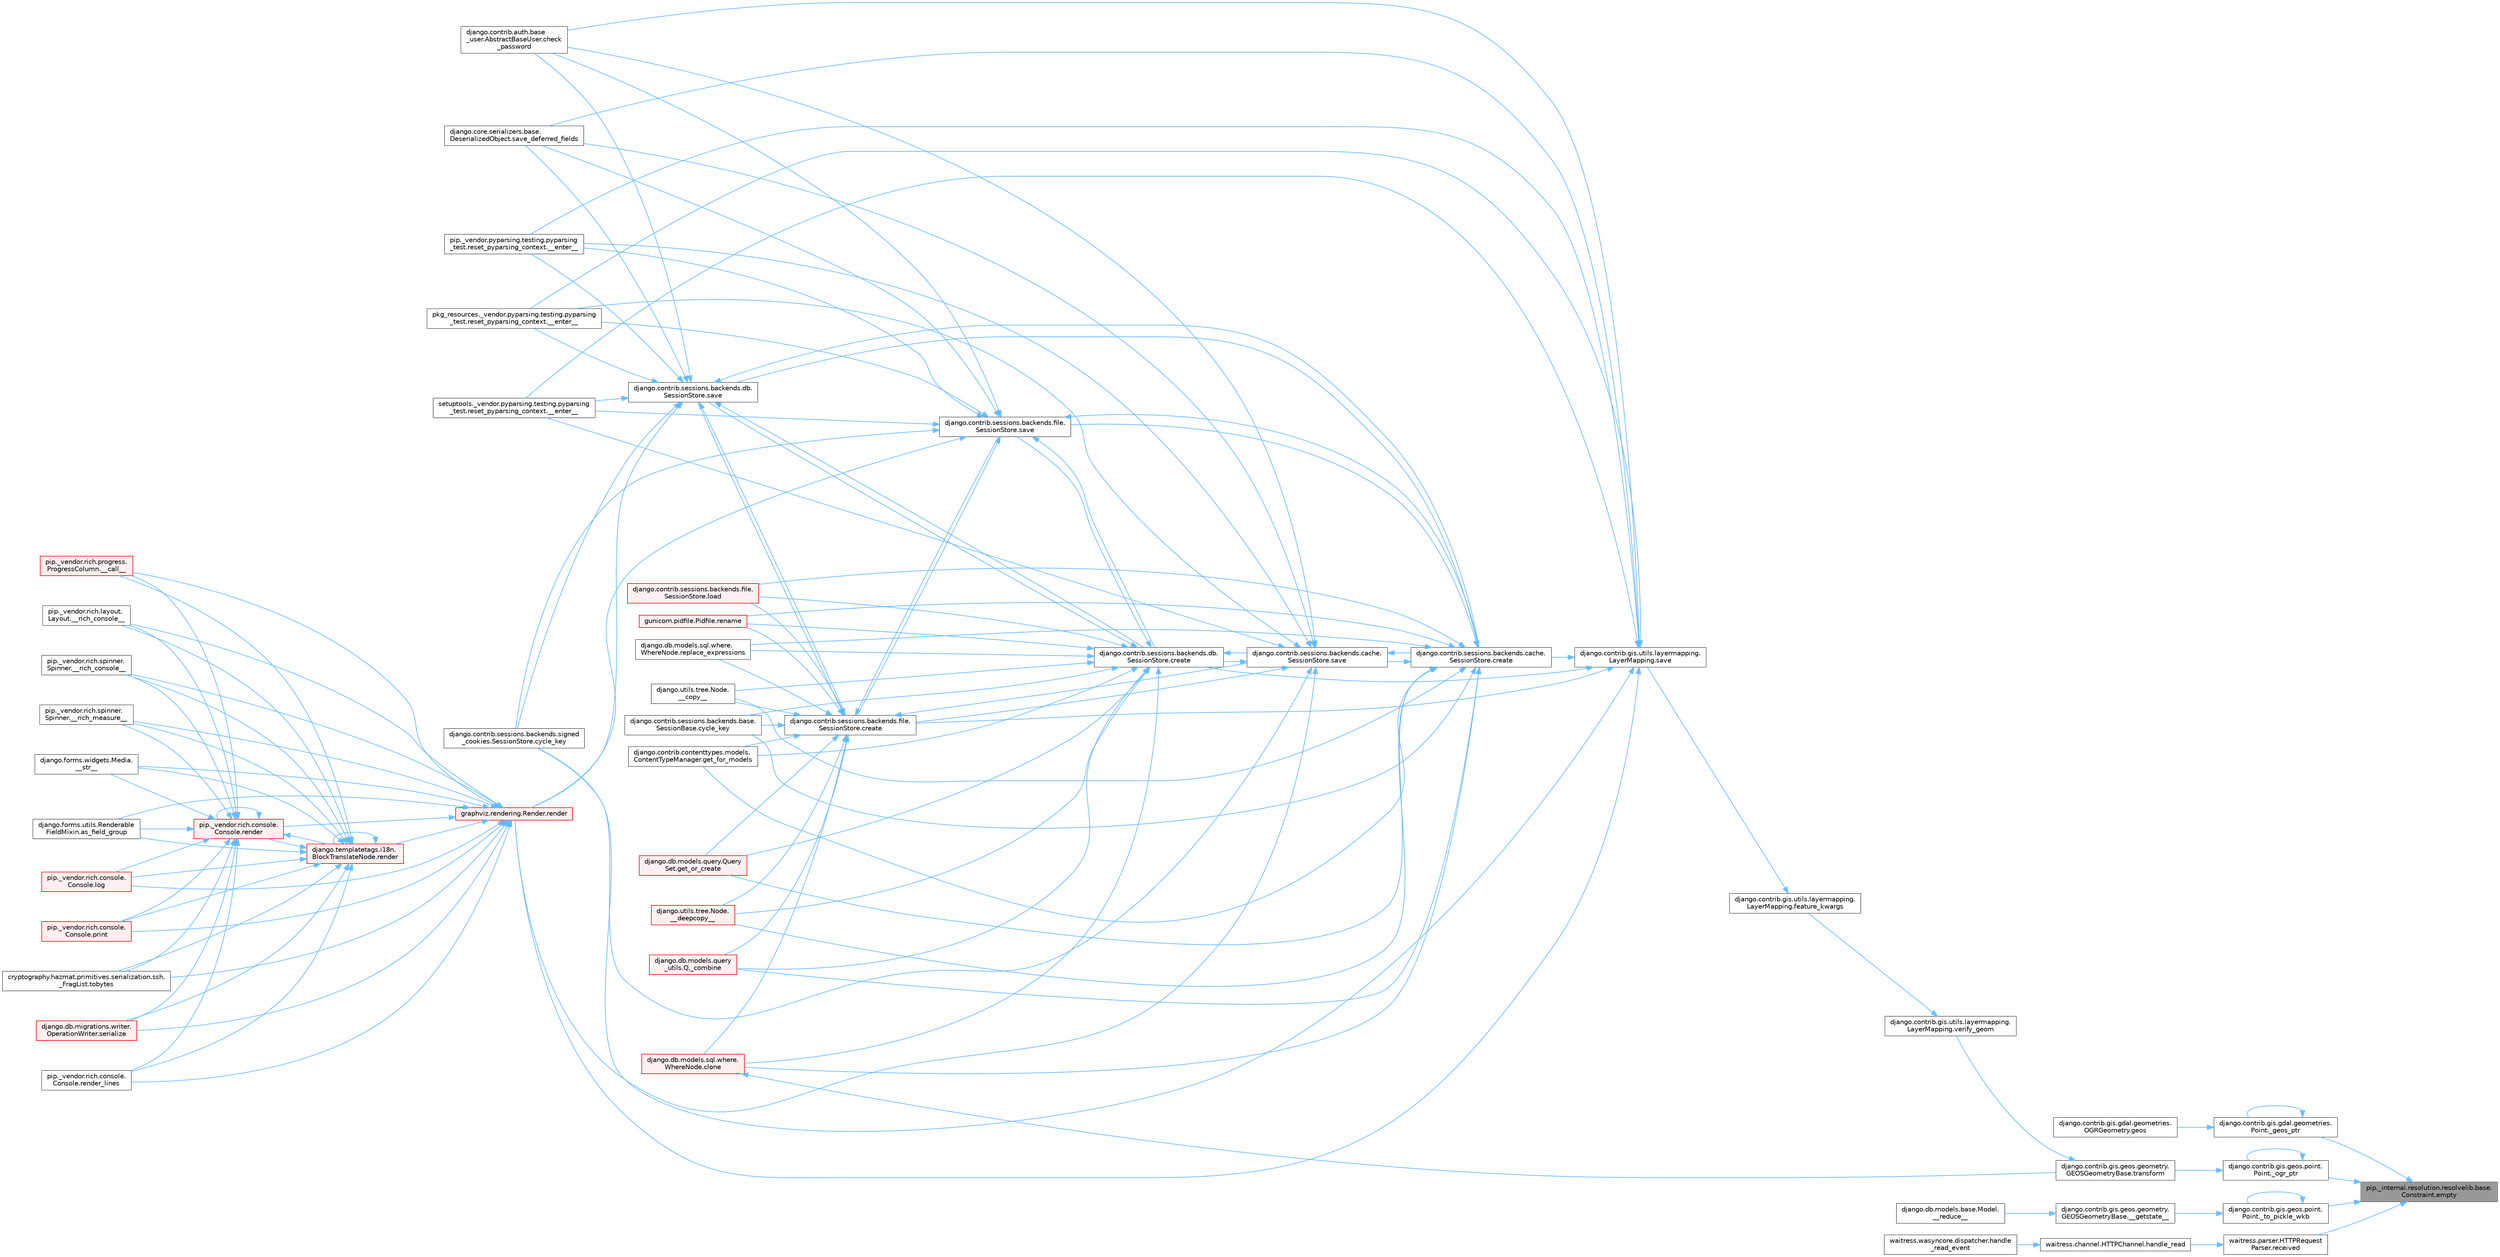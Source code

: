 digraph "pip._internal.resolution.resolvelib.base.Constraint.empty"
{
 // LATEX_PDF_SIZE
  bgcolor="transparent";
  edge [fontname=Helvetica,fontsize=10,labelfontname=Helvetica,labelfontsize=10];
  node [fontname=Helvetica,fontsize=10,shape=box,height=0.2,width=0.4];
  rankdir="RL";
  Node1 [id="Node000001",label="pip._internal.resolution.resolvelib.base.\lConstraint.empty",height=0.2,width=0.4,color="gray40", fillcolor="grey60", style="filled", fontcolor="black",tooltip=" "];
  Node1 -> Node2 [id="edge1_Node000001_Node000002",dir="back",color="steelblue1",style="solid",tooltip=" "];
  Node2 [id="Node000002",label="django.contrib.gis.gdal.geometries.\lPoint._geos_ptr",height=0.2,width=0.4,color="grey40", fillcolor="white", style="filled",URL="$classdjango_1_1contrib_1_1gis_1_1gdal_1_1geometries_1_1_point.html#af1600f2ee6a2af5ba2c22a95d33135fc",tooltip=" "];
  Node2 -> Node2 [id="edge2_Node000002_Node000002",dir="back",color="steelblue1",style="solid",tooltip=" "];
  Node2 -> Node3 [id="edge3_Node000002_Node000003",dir="back",color="steelblue1",style="solid",tooltip=" "];
  Node3 [id="Node000003",label="django.contrib.gis.gdal.geometries.\lOGRGeometry.geos",height=0.2,width=0.4,color="grey40", fillcolor="white", style="filled",URL="$classdjango_1_1contrib_1_1gis_1_1gdal_1_1geometries_1_1_o_g_r_geometry.html#aab7929a41203ad04ff57c8ba84b469ba",tooltip=" "];
  Node1 -> Node4 [id="edge4_Node000001_Node000004",dir="back",color="steelblue1",style="solid",tooltip=" "];
  Node4 [id="Node000004",label="django.contrib.gis.geos.point.\lPoint._ogr_ptr",height=0.2,width=0.4,color="grey40", fillcolor="white", style="filled",URL="$classdjango_1_1contrib_1_1gis_1_1geos_1_1point_1_1_point.html#a4815f117f1329a658e15e16e8065b8df",tooltip=" "];
  Node4 -> Node4 [id="edge5_Node000004_Node000004",dir="back",color="steelblue1",style="solid",tooltip=" "];
  Node4 -> Node5 [id="edge6_Node000004_Node000005",dir="back",color="steelblue1",style="solid",tooltip=" "];
  Node5 [id="Node000005",label="django.contrib.gis.geos.geometry.\lGEOSGeometryBase.transform",height=0.2,width=0.4,color="grey40", fillcolor="white", style="filled",URL="$classdjango_1_1contrib_1_1gis_1_1geos_1_1geometry_1_1_g_e_o_s_geometry_base.html#aeaa8ab6c866c4423240e0e096ffa8975",tooltip=" "];
  Node5 -> Node6 [id="edge7_Node000005_Node000006",dir="back",color="steelblue1",style="solid",tooltip=" "];
  Node6 [id="Node000006",label="django.contrib.gis.utils.layermapping.\lLayerMapping.verify_geom",height=0.2,width=0.4,color="grey40", fillcolor="white", style="filled",URL="$classdjango_1_1contrib_1_1gis_1_1utils_1_1layermapping_1_1_layer_mapping.html#af91521785f7bfa0738fa8b3c0056f823",tooltip=" "];
  Node6 -> Node7 [id="edge8_Node000006_Node000007",dir="back",color="steelblue1",style="solid",tooltip=" "];
  Node7 [id="Node000007",label="django.contrib.gis.utils.layermapping.\lLayerMapping.feature_kwargs",height=0.2,width=0.4,color="grey40", fillcolor="white", style="filled",URL="$classdjango_1_1contrib_1_1gis_1_1utils_1_1layermapping_1_1_layer_mapping.html#a2e4aa507355c0e3b3da72dde9a9284b0",tooltip=" "];
  Node7 -> Node8 [id="edge9_Node000007_Node000008",dir="back",color="steelblue1",style="solid",tooltip=" "];
  Node8 [id="Node000008",label="django.contrib.gis.utils.layermapping.\lLayerMapping.save",height=0.2,width=0.4,color="grey40", fillcolor="white", style="filled",URL="$classdjango_1_1contrib_1_1gis_1_1utils_1_1layermapping_1_1_layer_mapping.html#a1a9d38ca8cbbb0a16d032c0bd52b671d",tooltip=" "];
  Node8 -> Node9 [id="edge10_Node000008_Node000009",dir="back",color="steelblue1",style="solid",tooltip=" "];
  Node9 [id="Node000009",label="pip._vendor.pyparsing.testing.pyparsing\l_test.reset_pyparsing_context.__enter__",height=0.2,width=0.4,color="grey40", fillcolor="white", style="filled",URL="$classpip_1_1__vendor_1_1pyparsing_1_1testing_1_1pyparsing__test_1_1reset__pyparsing__context.html#a3d39d97a0d95a9b46c987e6dff52b7c0",tooltip=" "];
  Node8 -> Node10 [id="edge11_Node000008_Node000010",dir="back",color="steelblue1",style="solid",tooltip=" "];
  Node10 [id="Node000010",label="pkg_resources._vendor.pyparsing.testing.pyparsing\l_test.reset_pyparsing_context.__enter__",height=0.2,width=0.4,color="grey40", fillcolor="white", style="filled",URL="$classpkg__resources_1_1__vendor_1_1pyparsing_1_1testing_1_1pyparsing__test_1_1reset__pyparsing__context.html#a8d8360c033ccc7296fb9323a07cdeb25",tooltip=" "];
  Node8 -> Node11 [id="edge12_Node000008_Node000011",dir="back",color="steelblue1",style="solid",tooltip=" "];
  Node11 [id="Node000011",label="setuptools._vendor.pyparsing.testing.pyparsing\l_test.reset_pyparsing_context.__enter__",height=0.2,width=0.4,color="grey40", fillcolor="white", style="filled",URL="$classsetuptools_1_1__vendor_1_1pyparsing_1_1testing_1_1pyparsing__test_1_1reset__pyparsing__context.html#a436e2ea8355c86505c8cfdae81714c7c",tooltip=" "];
  Node8 -> Node12 [id="edge13_Node000008_Node000012",dir="back",color="steelblue1",style="solid",tooltip=" "];
  Node12 [id="Node000012",label="django.contrib.auth.base\l_user.AbstractBaseUser.check\l_password",height=0.2,width=0.4,color="grey40", fillcolor="white", style="filled",URL="$classdjango_1_1contrib_1_1auth_1_1base__user_1_1_abstract_base_user.html#aaa9bb7fa5353bc1917dbd7f87b63321a",tooltip=" "];
  Node8 -> Node13 [id="edge14_Node000008_Node000013",dir="back",color="steelblue1",style="solid",tooltip=" "];
  Node13 [id="Node000013",label="django.contrib.sessions.backends.cache.\lSessionStore.create",height=0.2,width=0.4,color="grey40", fillcolor="white", style="filled",URL="$classdjango_1_1contrib_1_1sessions_1_1backends_1_1cache_1_1_session_store.html#a38c9efbdb5115fd1820ae198b767c39c",tooltip=" "];
  Node13 -> Node14 [id="edge15_Node000013_Node000014",dir="back",color="steelblue1",style="solid",tooltip=" "];
  Node14 [id="Node000014",label="django.utils.tree.Node.\l__copy__",height=0.2,width=0.4,color="grey40", fillcolor="white", style="filled",URL="$classdjango_1_1utils_1_1tree_1_1_node.html#abae878f6b4500b8b241c23d8fac46e63",tooltip=" "];
  Node13 -> Node15 [id="edge16_Node000013_Node000015",dir="back",color="steelblue1",style="solid",tooltip=" "];
  Node15 [id="Node000015",label="django.utils.tree.Node.\l__deepcopy__",height=0.2,width=0.4,color="red", fillcolor="#FFF0F0", style="filled",URL="$classdjango_1_1utils_1_1tree_1_1_node.html#a38840c46ded3963808edbeec90765d6b",tooltip=" "];
  Node13 -> Node158 [id="edge17_Node000013_Node000158",dir="back",color="steelblue1",style="solid",tooltip=" "];
  Node158 [id="Node000158",label="django.db.models.query\l_utils.Q._combine",height=0.2,width=0.4,color="red", fillcolor="#FFF0F0", style="filled",URL="$classdjango_1_1db_1_1models_1_1query__utils_1_1_q.html#ade621b98231b73615e1aa3a726560c55",tooltip=" "];
  Node13 -> Node306 [id="edge18_Node000013_Node000306",dir="back",color="steelblue1",style="solid",tooltip=" "];
  Node306 [id="Node000306",label="django.db.models.sql.where.\lWhereNode.clone",height=0.2,width=0.4,color="red", fillcolor="#FFF0F0", style="filled",URL="$classdjango_1_1db_1_1models_1_1sql_1_1where_1_1_where_node.html#a0faff63950b774ce4ad391ea1f6b6d2c",tooltip=" "];
  Node306 -> Node5 [id="edge19_Node000306_Node000005",dir="back",color="steelblue1",style="solid",tooltip=" "];
  Node13 -> Node36 [id="edge20_Node000013_Node000036",dir="back",color="steelblue1",style="solid",tooltip=" "];
  Node36 [id="Node000036",label="django.contrib.sessions.backends.base.\lSessionBase.cycle_key",height=0.2,width=0.4,color="grey40", fillcolor="white", style="filled",URL="$classdjango_1_1contrib_1_1sessions_1_1backends_1_1base_1_1_session_base.html#a6955e9bebe4e5b7d463bccfcf9181016",tooltip=" "];
  Node13 -> Node340 [id="edge21_Node000013_Node000340",dir="back",color="steelblue1",style="solid",tooltip=" "];
  Node340 [id="Node000340",label="django.contrib.contenttypes.models.\lContentTypeManager.get_for_models",height=0.2,width=0.4,color="grey40", fillcolor="white", style="filled",URL="$classdjango_1_1contrib_1_1contenttypes_1_1models_1_1_content_type_manager.html#a541a2e215680799739b6f8c1b19ddda4",tooltip=" "];
  Node13 -> Node341 [id="edge22_Node000013_Node000341",dir="back",color="steelblue1",style="solid",tooltip=" "];
  Node341 [id="Node000341",label="django.db.models.query.Query\lSet.get_or_create",height=0.2,width=0.4,color="red", fillcolor="#FFF0F0", style="filled",URL="$classdjango_1_1db_1_1models_1_1query_1_1_query_set.html#a0f727927ec4d1b9f3087b831cc911c59",tooltip=" "];
  Node13 -> Node323 [id="edge23_Node000013_Node000323",dir="back",color="steelblue1",style="solid",tooltip=" "];
  Node323 [id="Node000323",label="django.contrib.sessions.backends.file.\lSessionStore.load",height=0.2,width=0.4,color="red", fillcolor="#FFF0F0", style="filled",URL="$classdjango_1_1contrib_1_1sessions_1_1backends_1_1file_1_1_session_store.html#a408fa63512306fbaa7bbb62742f0295f",tooltip=" "];
  Node13 -> Node343 [id="edge24_Node000013_Node000343",dir="back",color="steelblue1",style="solid",tooltip=" "];
  Node343 [id="Node000343",label="gunicorn.pidfile.Pidfile.rename",height=0.2,width=0.4,color="red", fillcolor="#FFF0F0", style="filled",URL="$classgunicorn_1_1pidfile_1_1_pidfile.html#af03623bf56b92f594700ba5e5f25bc76",tooltip=" "];
  Node13 -> Node345 [id="edge25_Node000013_Node000345",dir="back",color="steelblue1",style="solid",tooltip=" "];
  Node345 [id="Node000345",label="django.db.models.sql.where.\lWhereNode.replace_expressions",height=0.2,width=0.4,color="grey40", fillcolor="white", style="filled",URL="$classdjango_1_1db_1_1models_1_1sql_1_1where_1_1_where_node.html#a1cc3580a7f4a51605b52ae4a9653b3ac",tooltip=" "];
  Node13 -> Node346 [id="edge26_Node000013_Node000346",dir="back",color="steelblue1",style="solid",tooltip=" "];
  Node346 [id="Node000346",label="django.contrib.sessions.backends.cache.\lSessionStore.save",height=0.2,width=0.4,color="grey40", fillcolor="white", style="filled",URL="$classdjango_1_1contrib_1_1sessions_1_1backends_1_1cache_1_1_session_store.html#a67e81d959c24e3a84b1e755a9a861c53",tooltip=" "];
  Node346 -> Node9 [id="edge27_Node000346_Node000009",dir="back",color="steelblue1",style="solid",tooltip=" "];
  Node346 -> Node10 [id="edge28_Node000346_Node000010",dir="back",color="steelblue1",style="solid",tooltip=" "];
  Node346 -> Node11 [id="edge29_Node000346_Node000011",dir="back",color="steelblue1",style="solid",tooltip=" "];
  Node346 -> Node12 [id="edge30_Node000346_Node000012",dir="back",color="steelblue1",style="solid",tooltip=" "];
  Node346 -> Node13 [id="edge31_Node000346_Node000013",dir="back",color="steelblue1",style="solid",tooltip=" "];
  Node346 -> Node305 [id="edge32_Node000346_Node000305",dir="back",color="steelblue1",style="solid",tooltip=" "];
  Node305 [id="Node000305",label="django.contrib.sessions.backends.db.\lSessionStore.create",height=0.2,width=0.4,color="grey40", fillcolor="white", style="filled",URL="$classdjango_1_1contrib_1_1sessions_1_1backends_1_1db_1_1_session_store.html#a4a98c0168c61e75be58e279660aa6ce4",tooltip=" "];
  Node305 -> Node14 [id="edge33_Node000305_Node000014",dir="back",color="steelblue1",style="solid",tooltip=" "];
  Node305 -> Node15 [id="edge34_Node000305_Node000015",dir="back",color="steelblue1",style="solid",tooltip=" "];
  Node305 -> Node158 [id="edge35_Node000305_Node000158",dir="back",color="steelblue1",style="solid",tooltip=" "];
  Node305 -> Node306 [id="edge36_Node000305_Node000306",dir="back",color="steelblue1",style="solid",tooltip=" "];
  Node305 -> Node36 [id="edge37_Node000305_Node000036",dir="back",color="steelblue1",style="solid",tooltip=" "];
  Node305 -> Node340 [id="edge38_Node000305_Node000340",dir="back",color="steelblue1",style="solid",tooltip=" "];
  Node305 -> Node341 [id="edge39_Node000305_Node000341",dir="back",color="steelblue1",style="solid",tooltip=" "];
  Node305 -> Node323 [id="edge40_Node000305_Node000323",dir="back",color="steelblue1",style="solid",tooltip=" "];
  Node305 -> Node343 [id="edge41_Node000305_Node000343",dir="back",color="steelblue1",style="solid",tooltip=" "];
  Node305 -> Node345 [id="edge42_Node000305_Node000345",dir="back",color="steelblue1",style="solid",tooltip=" "];
  Node305 -> Node346 [id="edge43_Node000305_Node000346",dir="back",color="steelblue1",style="solid",tooltip=" "];
  Node305 -> Node304 [id="edge44_Node000305_Node000304",dir="back",color="steelblue1",style="solid",tooltip=" "];
  Node304 [id="Node000304",label="django.contrib.sessions.backends.db.\lSessionStore.save",height=0.2,width=0.4,color="grey40", fillcolor="white", style="filled",URL="$classdjango_1_1contrib_1_1sessions_1_1backends_1_1db_1_1_session_store.html#a68a6b4f159bd3dc969ec80b34c1622af",tooltip=" "];
  Node304 -> Node9 [id="edge45_Node000304_Node000009",dir="back",color="steelblue1",style="solid",tooltip=" "];
  Node304 -> Node10 [id="edge46_Node000304_Node000010",dir="back",color="steelblue1",style="solid",tooltip=" "];
  Node304 -> Node11 [id="edge47_Node000304_Node000011",dir="back",color="steelblue1",style="solid",tooltip=" "];
  Node304 -> Node12 [id="edge48_Node000304_Node000012",dir="back",color="steelblue1",style="solid",tooltip=" "];
  Node304 -> Node13 [id="edge49_Node000304_Node000013",dir="back",color="steelblue1",style="solid",tooltip=" "];
  Node304 -> Node305 [id="edge50_Node000304_Node000305",dir="back",color="steelblue1",style="solid",tooltip=" "];
  Node304 -> Node339 [id="edge51_Node000304_Node000339",dir="back",color="steelblue1",style="solid",tooltip=" "];
  Node339 [id="Node000339",label="django.contrib.sessions.backends.file.\lSessionStore.create",height=0.2,width=0.4,color="grey40", fillcolor="white", style="filled",URL="$classdjango_1_1contrib_1_1sessions_1_1backends_1_1file_1_1_session_store.html#a6624db6a37dfff490f837047e0a60dda",tooltip=" "];
  Node339 -> Node14 [id="edge52_Node000339_Node000014",dir="back",color="steelblue1",style="solid",tooltip=" "];
  Node339 -> Node15 [id="edge53_Node000339_Node000015",dir="back",color="steelblue1",style="solid",tooltip=" "];
  Node339 -> Node158 [id="edge54_Node000339_Node000158",dir="back",color="steelblue1",style="solid",tooltip=" "];
  Node339 -> Node306 [id="edge55_Node000339_Node000306",dir="back",color="steelblue1",style="solid",tooltip=" "];
  Node339 -> Node36 [id="edge56_Node000339_Node000036",dir="back",color="steelblue1",style="solid",tooltip=" "];
  Node339 -> Node340 [id="edge57_Node000339_Node000340",dir="back",color="steelblue1",style="solid",tooltip=" "];
  Node339 -> Node341 [id="edge58_Node000339_Node000341",dir="back",color="steelblue1",style="solid",tooltip=" "];
  Node339 -> Node323 [id="edge59_Node000339_Node000323",dir="back",color="steelblue1",style="solid",tooltip=" "];
  Node339 -> Node343 [id="edge60_Node000339_Node000343",dir="back",color="steelblue1",style="solid",tooltip=" "];
  Node339 -> Node345 [id="edge61_Node000339_Node000345",dir="back",color="steelblue1",style="solid",tooltip=" "];
  Node339 -> Node346 [id="edge62_Node000339_Node000346",dir="back",color="steelblue1",style="solid",tooltip=" "];
  Node339 -> Node304 [id="edge63_Node000339_Node000304",dir="back",color="steelblue1",style="solid",tooltip=" "];
  Node339 -> Node1130 [id="edge64_Node000339_Node001130",dir="back",color="steelblue1",style="solid",tooltip=" "];
  Node1130 [id="Node001130",label="django.contrib.sessions.backends.file.\lSessionStore.save",height=0.2,width=0.4,color="grey40", fillcolor="white", style="filled",URL="$classdjango_1_1contrib_1_1sessions_1_1backends_1_1file_1_1_session_store.html#af170f9c112376eb1627509287bf9620f",tooltip=" "];
  Node1130 -> Node9 [id="edge65_Node001130_Node000009",dir="back",color="steelblue1",style="solid",tooltip=" "];
  Node1130 -> Node10 [id="edge66_Node001130_Node000010",dir="back",color="steelblue1",style="solid",tooltip=" "];
  Node1130 -> Node11 [id="edge67_Node001130_Node000011",dir="back",color="steelblue1",style="solid",tooltip=" "];
  Node1130 -> Node12 [id="edge68_Node001130_Node000012",dir="back",color="steelblue1",style="solid",tooltip=" "];
  Node1130 -> Node13 [id="edge69_Node001130_Node000013",dir="back",color="steelblue1",style="solid",tooltip=" "];
  Node1130 -> Node305 [id="edge70_Node001130_Node000305",dir="back",color="steelblue1",style="solid",tooltip=" "];
  Node1130 -> Node339 [id="edge71_Node001130_Node000339",dir="back",color="steelblue1",style="solid",tooltip=" "];
  Node1130 -> Node347 [id="edge72_Node001130_Node000347",dir="back",color="steelblue1",style="solid",tooltip=" "];
  Node347 [id="Node000347",label="django.contrib.sessions.backends.signed\l_cookies.SessionStore.cycle_key",height=0.2,width=0.4,color="grey40", fillcolor="white", style="filled",URL="$classdjango_1_1contrib_1_1sessions_1_1backends_1_1signed__cookies_1_1_session_store.html#abf8e71313b847459c30f19e691c25a93",tooltip=" "];
  Node1130 -> Node348 [id="edge73_Node001130_Node000348",dir="back",color="steelblue1",style="solid",tooltip=" "];
  Node348 [id="Node000348",label="graphviz.rendering.Render.render",height=0.2,width=0.4,color="red", fillcolor="#FFF0F0", style="filled",URL="$classgraphviz_1_1rendering_1_1_render.html#a0249d6538d64a6b59b1bed64d4636456",tooltip=" "];
  Node348 -> Node349 [id="edge74_Node000348_Node000349",dir="back",color="steelblue1",style="solid",tooltip=" "];
  Node349 [id="Node000349",label="pip._vendor.rich.progress.\lProgressColumn.__call__",height=0.2,width=0.4,color="red", fillcolor="#FFF0F0", style="filled",URL="$classpip_1_1__vendor_1_1rich_1_1progress_1_1_progress_column.html#ae0c399be74222f949edb0fa5324cf6ea",tooltip=" "];
  Node348 -> Node350 [id="edge75_Node000348_Node000350",dir="back",color="steelblue1",style="solid",tooltip=" "];
  Node350 [id="Node000350",label="pip._vendor.rich.layout.\lLayout.__rich_console__",height=0.2,width=0.4,color="grey40", fillcolor="white", style="filled",URL="$classpip_1_1__vendor_1_1rich_1_1layout_1_1_layout.html#ac39cb3d17d2b0324ee1b0dada41a3ebd",tooltip=" "];
  Node348 -> Node351 [id="edge76_Node000348_Node000351",dir="back",color="steelblue1",style="solid",tooltip=" "];
  Node351 [id="Node000351",label="pip._vendor.rich.spinner.\lSpinner.__rich_console__",height=0.2,width=0.4,color="grey40", fillcolor="white", style="filled",URL="$classpip_1_1__vendor_1_1rich_1_1spinner_1_1_spinner.html#a6883d8dced19ac48d4dfc74f776357fd",tooltip=" "];
  Node348 -> Node352 [id="edge77_Node000348_Node000352",dir="back",color="steelblue1",style="solid",tooltip=" "];
  Node352 [id="Node000352",label="pip._vendor.rich.spinner.\lSpinner.__rich_measure__",height=0.2,width=0.4,color="grey40", fillcolor="white", style="filled",URL="$classpip_1_1__vendor_1_1rich_1_1spinner_1_1_spinner.html#a89745682c823c44a31bae8e8d07869f5",tooltip=" "];
  Node348 -> Node353 [id="edge78_Node000348_Node000353",dir="back",color="steelblue1",style="solid",tooltip=" "];
  Node353 [id="Node000353",label="django.forms.widgets.Media.\l__str__",height=0.2,width=0.4,color="grey40", fillcolor="white", style="filled",URL="$classdjango_1_1forms_1_1widgets_1_1_media.html#ae1651710548a7d9f14f036d035012d21",tooltip=" "];
  Node348 -> Node354 [id="edge79_Node000348_Node000354",dir="back",color="steelblue1",style="solid",tooltip=" "];
  Node354 [id="Node000354",label="django.forms.utils.Renderable\lFieldMixin.as_field_group",height=0.2,width=0.4,color="grey40", fillcolor="white", style="filled",URL="$classdjango_1_1forms_1_1utils_1_1_renderable_field_mixin.html#a1e9a1b4f790ea694431554267fd5d74c",tooltip=" "];
  Node348 -> Node355 [id="edge80_Node000348_Node000355",dir="back",color="steelblue1",style="solid",tooltip=" "];
  Node355 [id="Node000355",label="pip._vendor.rich.console.\lConsole.log",height=0.2,width=0.4,color="red", fillcolor="#FFF0F0", style="filled",URL="$classpip_1_1__vendor_1_1rich_1_1console_1_1_console.html#af9c77e39f9413fc2b134c60cfa23b0f1",tooltip=" "];
  Node348 -> Node478 [id="edge81_Node000348_Node000478",dir="back",color="steelblue1",style="solid",tooltip=" "];
  Node478 [id="Node000478",label="pip._vendor.rich.console.\lConsole.print",height=0.2,width=0.4,color="red", fillcolor="#FFF0F0", style="filled",URL="$classpip_1_1__vendor_1_1rich_1_1console_1_1_console.html#af954370cdbb49236b597f2c11064549d",tooltip=" "];
  Node348 -> Node864 [id="edge82_Node000348_Node000864",dir="back",color="steelblue1",style="solid",tooltip=" "];
  Node864 [id="Node000864",label="django.templatetags.i18n.\lBlockTranslateNode.render",height=0.2,width=0.4,color="red", fillcolor="#FFF0F0", style="filled",URL="$classdjango_1_1templatetags_1_1i18n_1_1_block_translate_node.html#aaf05bebfd02c1c4b676387ada0357832",tooltip=" "];
  Node864 -> Node349 [id="edge83_Node000864_Node000349",dir="back",color="steelblue1",style="solid",tooltip=" "];
  Node864 -> Node350 [id="edge84_Node000864_Node000350",dir="back",color="steelblue1",style="solid",tooltip=" "];
  Node864 -> Node351 [id="edge85_Node000864_Node000351",dir="back",color="steelblue1",style="solid",tooltip=" "];
  Node864 -> Node352 [id="edge86_Node000864_Node000352",dir="back",color="steelblue1",style="solid",tooltip=" "];
  Node864 -> Node353 [id="edge87_Node000864_Node000353",dir="back",color="steelblue1",style="solid",tooltip=" "];
  Node864 -> Node354 [id="edge88_Node000864_Node000354",dir="back",color="steelblue1",style="solid",tooltip=" "];
  Node864 -> Node355 [id="edge89_Node000864_Node000355",dir="back",color="steelblue1",style="solid",tooltip=" "];
  Node864 -> Node478 [id="edge90_Node000864_Node000478",dir="back",color="steelblue1",style="solid",tooltip=" "];
  Node864 -> Node864 [id="edge91_Node000864_Node000864",dir="back",color="steelblue1",style="solid",tooltip=" "];
  Node864 -> Node865 [id="edge92_Node000864_Node000865",dir="back",color="steelblue1",style="solid",tooltip=" "];
  Node865 [id="Node000865",label="pip._vendor.rich.console.\lConsole.render",height=0.2,width=0.4,color="red", fillcolor="#FFF0F0", style="filled",URL="$classpip_1_1__vendor_1_1rich_1_1console_1_1_console.html#a9551b8254c573105adde80622393a938",tooltip=" "];
  Node865 -> Node349 [id="edge93_Node000865_Node000349",dir="back",color="steelblue1",style="solid",tooltip=" "];
  Node865 -> Node350 [id="edge94_Node000865_Node000350",dir="back",color="steelblue1",style="solid",tooltip=" "];
  Node865 -> Node351 [id="edge95_Node000865_Node000351",dir="back",color="steelblue1",style="solid",tooltip=" "];
  Node865 -> Node352 [id="edge96_Node000865_Node000352",dir="back",color="steelblue1",style="solid",tooltip=" "];
  Node865 -> Node353 [id="edge97_Node000865_Node000353",dir="back",color="steelblue1",style="solid",tooltip=" "];
  Node865 -> Node354 [id="edge98_Node000865_Node000354",dir="back",color="steelblue1",style="solid",tooltip=" "];
  Node865 -> Node355 [id="edge99_Node000865_Node000355",dir="back",color="steelblue1",style="solid",tooltip=" "];
  Node865 -> Node478 [id="edge100_Node000865_Node000478",dir="back",color="steelblue1",style="solid",tooltip=" "];
  Node865 -> Node864 [id="edge101_Node000865_Node000864",dir="back",color="steelblue1",style="solid",tooltip=" "];
  Node865 -> Node865 [id="edge102_Node000865_Node000865",dir="back",color="steelblue1",style="solid",tooltip=" "];
  Node865 -> Node866 [id="edge103_Node000865_Node000866",dir="back",color="steelblue1",style="solid",tooltip=" "];
  Node866 [id="Node000866",label="pip._vendor.rich.console.\lConsole.render_lines",height=0.2,width=0.4,color="grey40", fillcolor="white", style="filled",URL="$classpip_1_1__vendor_1_1rich_1_1console_1_1_console.html#a5818808a49db20c5bee6986425f96f14",tooltip=" "];
  Node865 -> Node867 [id="edge104_Node000865_Node000867",dir="back",color="steelblue1",style="solid",tooltip=" "];
  Node867 [id="Node000867",label="django.db.migrations.writer.\lOperationWriter.serialize",height=0.2,width=0.4,color="red", fillcolor="#FFF0F0", style="filled",URL="$classdjango_1_1db_1_1migrations_1_1writer_1_1_operation_writer.html#a866e8d13e1c54a35d74e9a6b0383b2f8",tooltip=" "];
  Node865 -> Node1211 [id="edge105_Node000865_Node001211",dir="back",color="steelblue1",style="solid",tooltip=" "];
  Node1211 [id="Node001211",label="cryptography.hazmat.primitives.serialization.ssh.\l_FragList.tobytes",height=0.2,width=0.4,color="grey40", fillcolor="white", style="filled",URL="$classcryptography_1_1hazmat_1_1primitives_1_1serialization_1_1ssh_1_1___frag_list.html#a195dd4e7c741624829a13af53fa3de38",tooltip=" "];
  Node864 -> Node866 [id="edge106_Node000864_Node000866",dir="back",color="steelblue1",style="solid",tooltip=" "];
  Node864 -> Node867 [id="edge107_Node000864_Node000867",dir="back",color="steelblue1",style="solid",tooltip=" "];
  Node864 -> Node1211 [id="edge108_Node000864_Node001211",dir="back",color="steelblue1",style="solid",tooltip=" "];
  Node348 -> Node865 [id="edge109_Node000348_Node000865",dir="back",color="steelblue1",style="solid",tooltip=" "];
  Node348 -> Node866 [id="edge110_Node000348_Node000866",dir="back",color="steelblue1",style="solid",tooltip=" "];
  Node348 -> Node867 [id="edge111_Node000348_Node000867",dir="back",color="steelblue1",style="solid",tooltip=" "];
  Node348 -> Node1211 [id="edge112_Node000348_Node001211",dir="back",color="steelblue1",style="solid",tooltip=" "];
  Node1130 -> Node1131 [id="edge113_Node001130_Node001131",dir="back",color="steelblue1",style="solid",tooltip=" "];
  Node1131 [id="Node001131",label="django.core.serializers.base.\lDeserializedObject.save_deferred_fields",height=0.2,width=0.4,color="grey40", fillcolor="white", style="filled",URL="$classdjango_1_1core_1_1serializers_1_1base_1_1_deserialized_object.html#a2fd4269d14e2f58fda59335c79a582f5",tooltip=" "];
  Node304 -> Node347 [id="edge114_Node000304_Node000347",dir="back",color="steelblue1",style="solid",tooltip=" "];
  Node304 -> Node348 [id="edge115_Node000304_Node000348",dir="back",color="steelblue1",style="solid",tooltip=" "];
  Node304 -> Node1131 [id="edge116_Node000304_Node001131",dir="back",color="steelblue1",style="solid",tooltip=" "];
  Node305 -> Node1130 [id="edge117_Node000305_Node001130",dir="back",color="steelblue1",style="solid",tooltip=" "];
  Node346 -> Node339 [id="edge118_Node000346_Node000339",dir="back",color="steelblue1",style="solid",tooltip=" "];
  Node346 -> Node347 [id="edge119_Node000346_Node000347",dir="back",color="steelblue1",style="solid",tooltip=" "];
  Node346 -> Node348 [id="edge120_Node000346_Node000348",dir="back",color="steelblue1",style="solid",tooltip=" "];
  Node346 -> Node1131 [id="edge121_Node000346_Node001131",dir="back",color="steelblue1",style="solid",tooltip=" "];
  Node13 -> Node304 [id="edge122_Node000013_Node000304",dir="back",color="steelblue1",style="solid",tooltip=" "];
  Node13 -> Node1130 [id="edge123_Node000013_Node001130",dir="back",color="steelblue1",style="solid",tooltip=" "];
  Node8 -> Node305 [id="edge124_Node000008_Node000305",dir="back",color="steelblue1",style="solid",tooltip=" "];
  Node8 -> Node339 [id="edge125_Node000008_Node000339",dir="back",color="steelblue1",style="solid",tooltip=" "];
  Node8 -> Node347 [id="edge126_Node000008_Node000347",dir="back",color="steelblue1",style="solid",tooltip=" "];
  Node8 -> Node348 [id="edge127_Node000008_Node000348",dir="back",color="steelblue1",style="solid",tooltip=" "];
  Node8 -> Node1131 [id="edge128_Node000008_Node001131",dir="back",color="steelblue1",style="solid",tooltip=" "];
  Node1 -> Node3182 [id="edge129_Node000001_Node003182",dir="back",color="steelblue1",style="solid",tooltip=" "];
  Node3182 [id="Node003182",label="django.contrib.gis.geos.point.\lPoint._to_pickle_wkb",height=0.2,width=0.4,color="grey40", fillcolor="white", style="filled",URL="$classdjango_1_1contrib_1_1gis_1_1geos_1_1point_1_1_point.html#a844c681b31bfa7822817c9df8cbaaf77",tooltip=" "];
  Node3182 -> Node3183 [id="edge130_Node003182_Node003183",dir="back",color="steelblue1",style="solid",tooltip=" "];
  Node3183 [id="Node003183",label="django.contrib.gis.geos.geometry.\lGEOSGeometryBase.__getstate__",height=0.2,width=0.4,color="grey40", fillcolor="white", style="filled",URL="$classdjango_1_1contrib_1_1gis_1_1geos_1_1geometry_1_1_g_e_o_s_geometry_base.html#a508ee240e4bb1fe73a85de67c515fcbf",tooltip=" "];
  Node3183 -> Node971 [id="edge131_Node003183_Node000971",dir="back",color="steelblue1",style="solid",tooltip=" "];
  Node971 [id="Node000971",label="django.db.models.base.Model.\l__reduce__",height=0.2,width=0.4,color="grey40", fillcolor="white", style="filled",URL="$classdjango_1_1db_1_1models_1_1base_1_1_model.html#a3a79ef9c3e5da2fa6380eb9f57a24f23",tooltip=" "];
  Node3182 -> Node3182 [id="edge132_Node003182_Node003182",dir="back",color="steelblue1",style="solid",tooltip=" "];
  Node1 -> Node1635 [id="edge133_Node000001_Node001635",dir="back",color="steelblue1",style="solid",tooltip=" "];
  Node1635 [id="Node001635",label="waitress.parser.HTTPRequest\lParser.received",height=0.2,width=0.4,color="grey40", fillcolor="white", style="filled",URL="$classwaitress_1_1parser_1_1_h_t_t_p_request_parser.html#a37aaf6b973fa4959ae4fe6fe4048fc24",tooltip=" "];
  Node1635 -> Node62 [id="edge134_Node001635_Node000062",dir="back",color="steelblue1",style="solid",tooltip=" "];
  Node62 [id="Node000062",label="waitress.channel.HTTPChannel.handle_read",height=0.2,width=0.4,color="grey40", fillcolor="white", style="filled",URL="$classwaitress_1_1channel_1_1_h_t_t_p_channel.html#a1d690aa5821ba04f0e06883c7d5791c1",tooltip=" "];
  Node62 -> Node63 [id="edge135_Node000062_Node000063",dir="back",color="steelblue1",style="solid",tooltip=" "];
  Node63 [id="Node000063",label="waitress.wasyncore.dispatcher.handle\l_read_event",height=0.2,width=0.4,color="grey40", fillcolor="white", style="filled",URL="$classwaitress_1_1wasyncore_1_1dispatcher.html#a1b0ff9a1c16ffdbba1a6177204c1050e",tooltip=" "];
}
